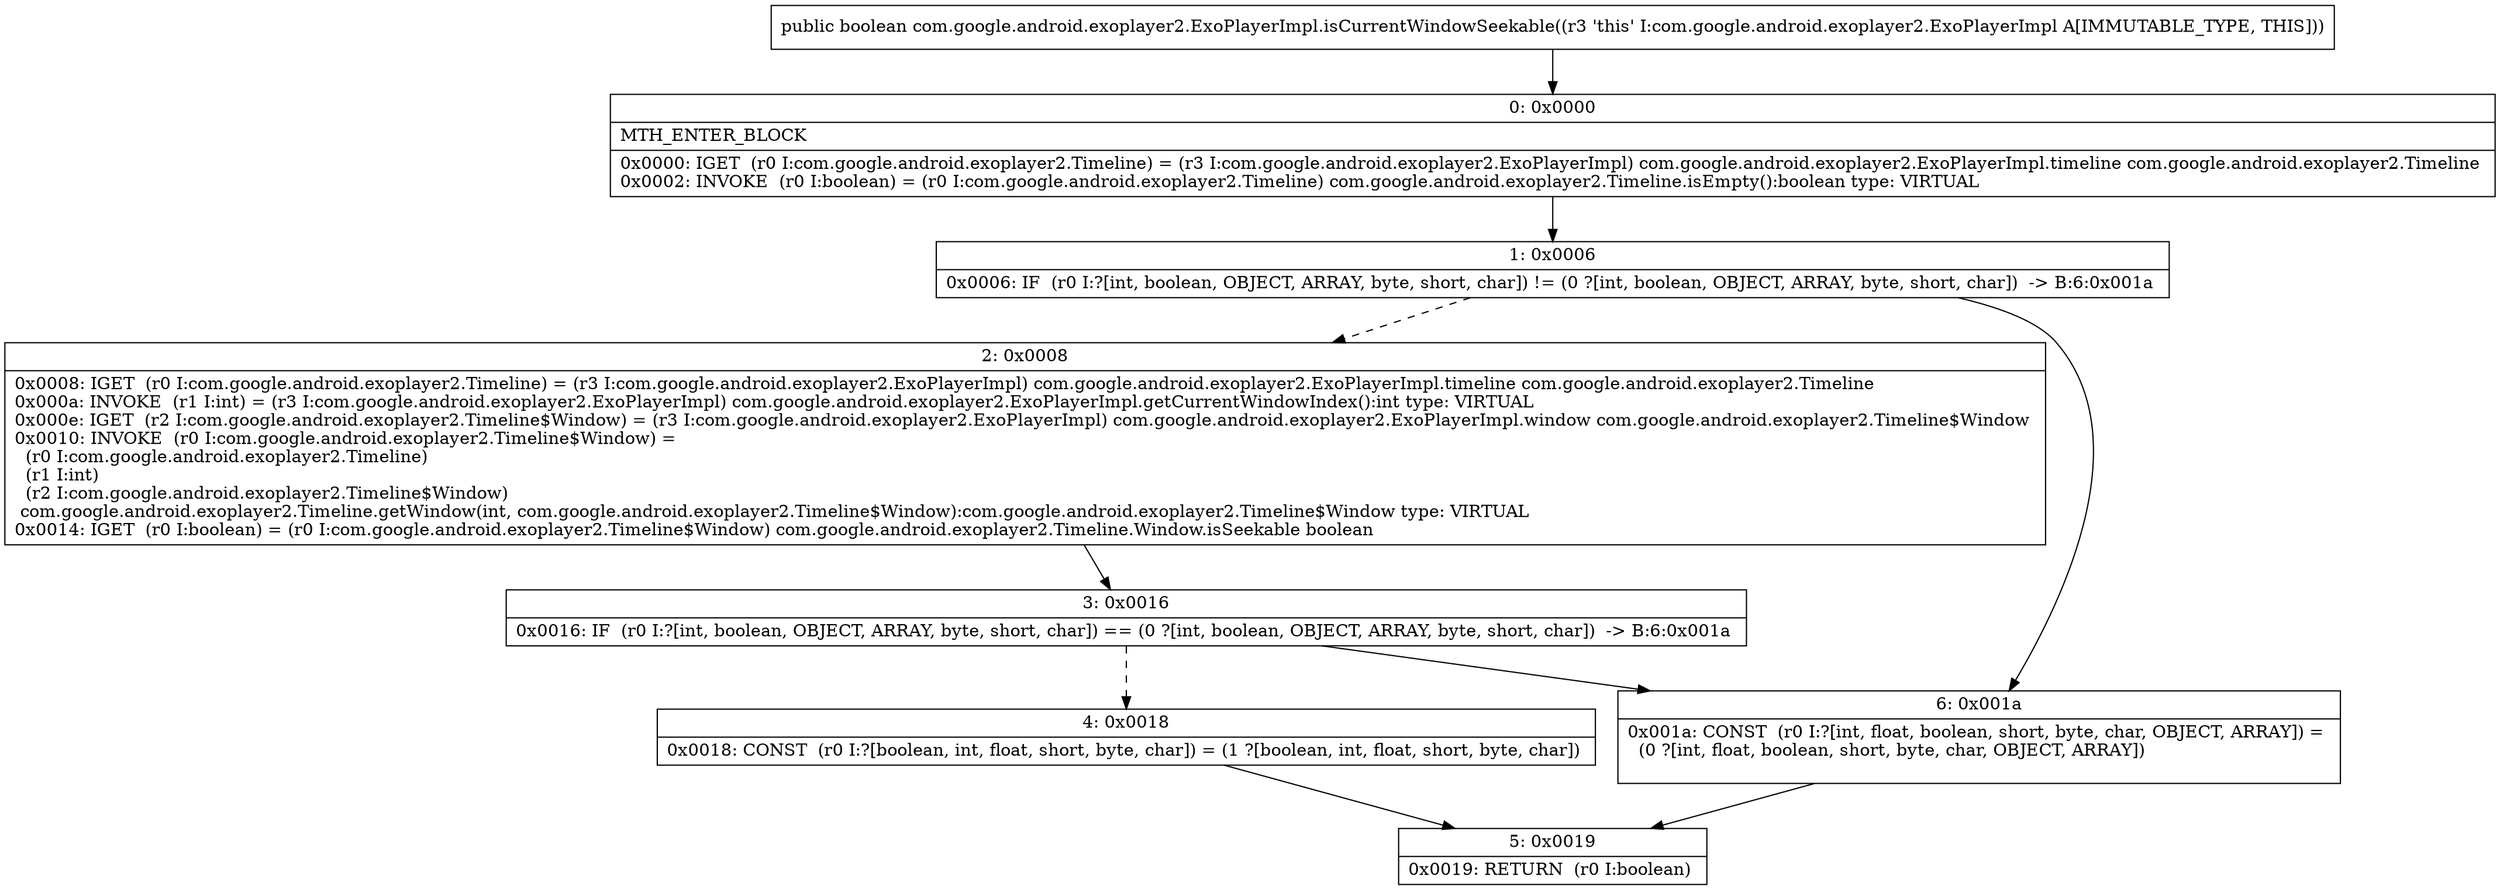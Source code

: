 digraph "CFG forcom.google.android.exoplayer2.ExoPlayerImpl.isCurrentWindowSeekable()Z" {
Node_0 [shape=record,label="{0\:\ 0x0000|MTH_ENTER_BLOCK\l|0x0000: IGET  (r0 I:com.google.android.exoplayer2.Timeline) = (r3 I:com.google.android.exoplayer2.ExoPlayerImpl) com.google.android.exoplayer2.ExoPlayerImpl.timeline com.google.android.exoplayer2.Timeline \l0x0002: INVOKE  (r0 I:boolean) = (r0 I:com.google.android.exoplayer2.Timeline) com.google.android.exoplayer2.Timeline.isEmpty():boolean type: VIRTUAL \l}"];
Node_1 [shape=record,label="{1\:\ 0x0006|0x0006: IF  (r0 I:?[int, boolean, OBJECT, ARRAY, byte, short, char]) != (0 ?[int, boolean, OBJECT, ARRAY, byte, short, char])  \-\> B:6:0x001a \l}"];
Node_2 [shape=record,label="{2\:\ 0x0008|0x0008: IGET  (r0 I:com.google.android.exoplayer2.Timeline) = (r3 I:com.google.android.exoplayer2.ExoPlayerImpl) com.google.android.exoplayer2.ExoPlayerImpl.timeline com.google.android.exoplayer2.Timeline \l0x000a: INVOKE  (r1 I:int) = (r3 I:com.google.android.exoplayer2.ExoPlayerImpl) com.google.android.exoplayer2.ExoPlayerImpl.getCurrentWindowIndex():int type: VIRTUAL \l0x000e: IGET  (r2 I:com.google.android.exoplayer2.Timeline$Window) = (r3 I:com.google.android.exoplayer2.ExoPlayerImpl) com.google.android.exoplayer2.ExoPlayerImpl.window com.google.android.exoplayer2.Timeline$Window \l0x0010: INVOKE  (r0 I:com.google.android.exoplayer2.Timeline$Window) = \l  (r0 I:com.google.android.exoplayer2.Timeline)\l  (r1 I:int)\l  (r2 I:com.google.android.exoplayer2.Timeline$Window)\l com.google.android.exoplayer2.Timeline.getWindow(int, com.google.android.exoplayer2.Timeline$Window):com.google.android.exoplayer2.Timeline$Window type: VIRTUAL \l0x0014: IGET  (r0 I:boolean) = (r0 I:com.google.android.exoplayer2.Timeline$Window) com.google.android.exoplayer2.Timeline.Window.isSeekable boolean \l}"];
Node_3 [shape=record,label="{3\:\ 0x0016|0x0016: IF  (r0 I:?[int, boolean, OBJECT, ARRAY, byte, short, char]) == (0 ?[int, boolean, OBJECT, ARRAY, byte, short, char])  \-\> B:6:0x001a \l}"];
Node_4 [shape=record,label="{4\:\ 0x0018|0x0018: CONST  (r0 I:?[boolean, int, float, short, byte, char]) = (1 ?[boolean, int, float, short, byte, char]) \l}"];
Node_5 [shape=record,label="{5\:\ 0x0019|0x0019: RETURN  (r0 I:boolean) \l}"];
Node_6 [shape=record,label="{6\:\ 0x001a|0x001a: CONST  (r0 I:?[int, float, boolean, short, byte, char, OBJECT, ARRAY]) = \l  (0 ?[int, float, boolean, short, byte, char, OBJECT, ARRAY])\l \l}"];
MethodNode[shape=record,label="{public boolean com.google.android.exoplayer2.ExoPlayerImpl.isCurrentWindowSeekable((r3 'this' I:com.google.android.exoplayer2.ExoPlayerImpl A[IMMUTABLE_TYPE, THIS])) }"];
MethodNode -> Node_0;
Node_0 -> Node_1;
Node_1 -> Node_2[style=dashed];
Node_1 -> Node_6;
Node_2 -> Node_3;
Node_3 -> Node_4[style=dashed];
Node_3 -> Node_6;
Node_4 -> Node_5;
Node_6 -> Node_5;
}

